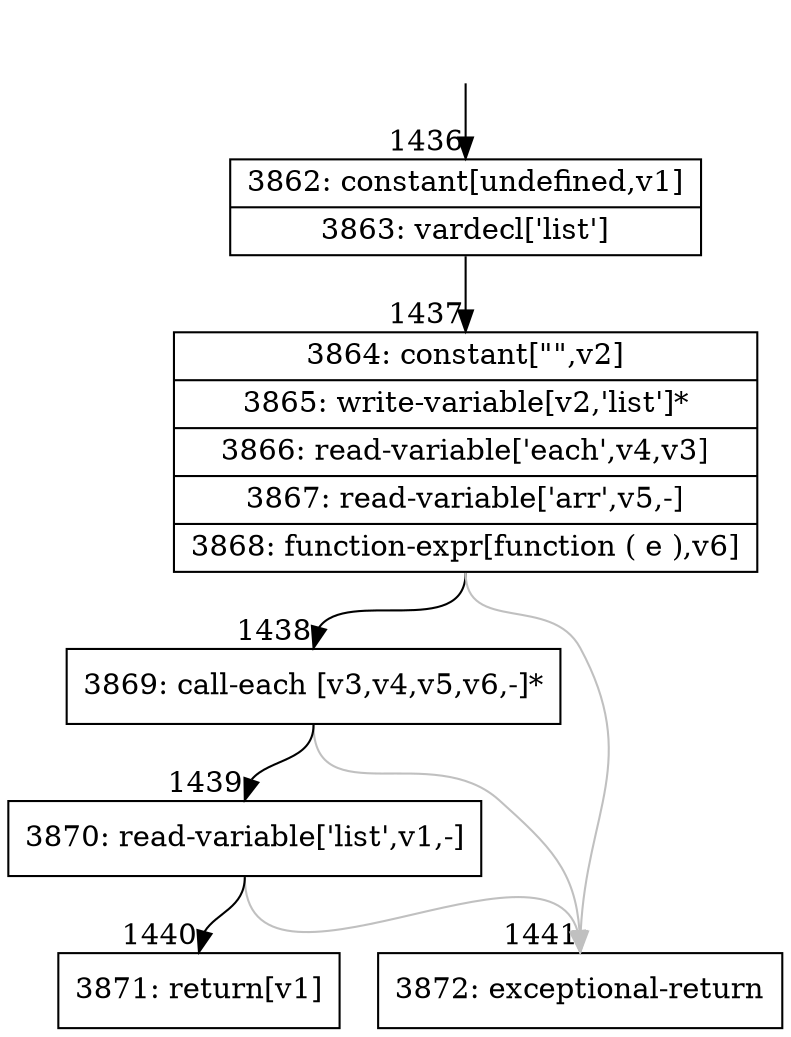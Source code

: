 digraph {
rankdir="TD"
BB_entry105[shape=none,label=""];
BB_entry105 -> BB1436 [tailport=s, headport=n, headlabel="    1436"]
BB1436 [shape=record label="{3862: constant[undefined,v1]|3863: vardecl['list']}" ] 
BB1436 -> BB1437 [tailport=s, headport=n, headlabel="      1437"]
BB1437 [shape=record label="{3864: constant[\"\",v2]|3865: write-variable[v2,'list']*|3866: read-variable['each',v4,v3]|3867: read-variable['arr',v5,-]|3868: function-expr[function ( e ),v6]}" ] 
BB1437 -> BB1438 [tailport=s, headport=n, headlabel="      1438"]
BB1437 -> BB1441 [tailport=s, headport=n, color=gray, headlabel="      1441"]
BB1438 [shape=record label="{3869: call-each [v3,v4,v5,v6,-]*}" ] 
BB1438 -> BB1439 [tailport=s, headport=n, headlabel="      1439"]
BB1438 -> BB1441 [tailport=s, headport=n, color=gray]
BB1439 [shape=record label="{3870: read-variable['list',v1,-]}" ] 
BB1439 -> BB1440 [tailport=s, headport=n, headlabel="      1440"]
BB1439 -> BB1441 [tailport=s, headport=n, color=gray]
BB1440 [shape=record label="{3871: return[v1]}" ] 
BB1441 [shape=record label="{3872: exceptional-return}" ] 
//#$~ 1235
}
